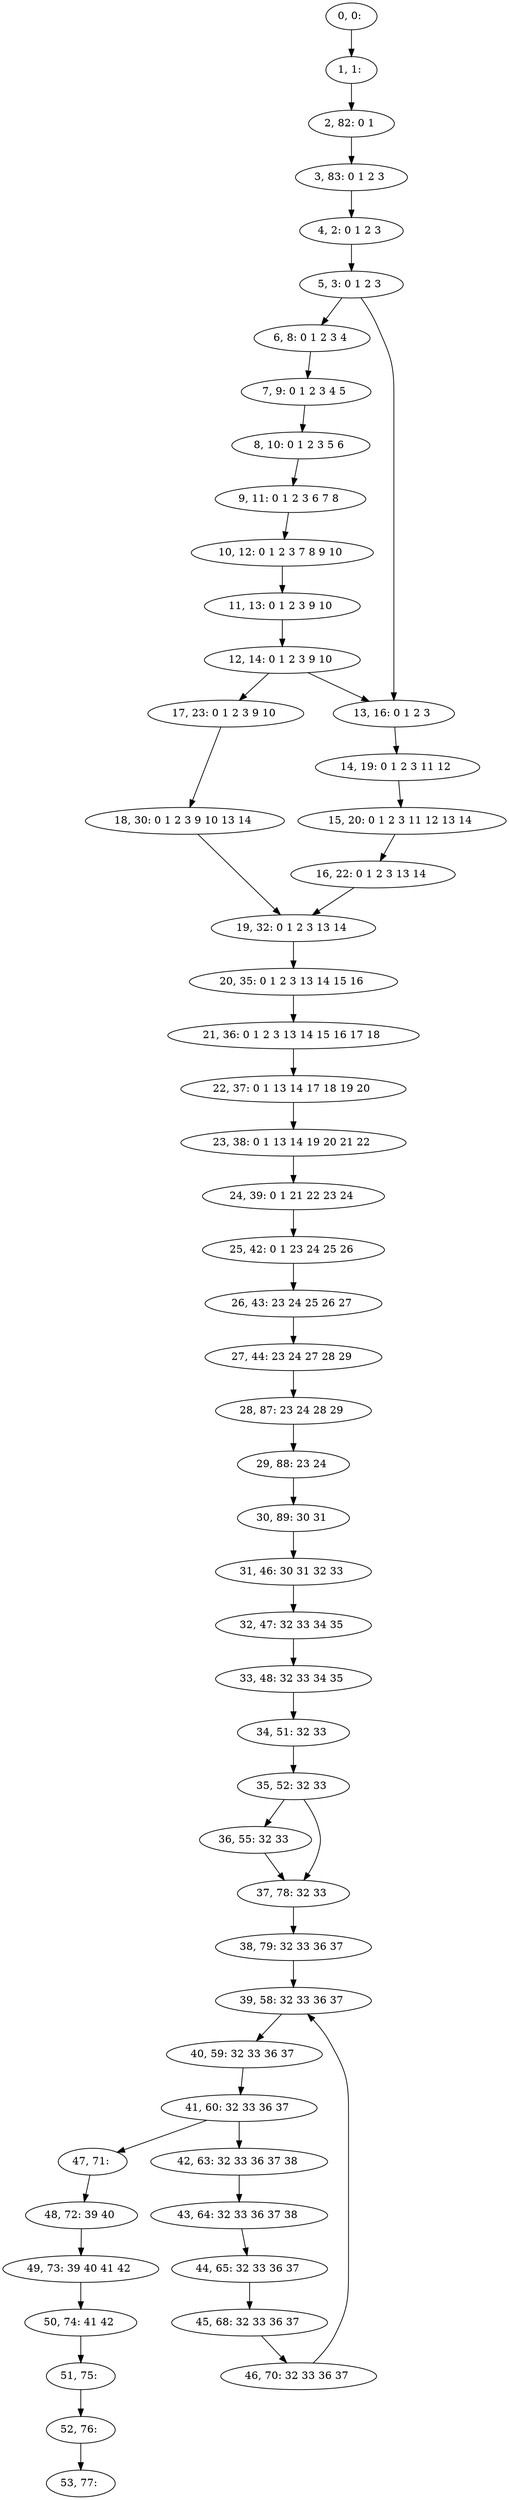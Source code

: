 digraph G {
0[label="0, 0: "];
1[label="1, 1: "];
2[label="2, 82: 0 1 "];
3[label="3, 83: 0 1 2 3 "];
4[label="4, 2: 0 1 2 3 "];
5[label="5, 3: 0 1 2 3 "];
6[label="6, 8: 0 1 2 3 4 "];
7[label="7, 9: 0 1 2 3 4 5 "];
8[label="8, 10: 0 1 2 3 5 6 "];
9[label="9, 11: 0 1 2 3 6 7 8 "];
10[label="10, 12: 0 1 2 3 7 8 9 10 "];
11[label="11, 13: 0 1 2 3 9 10 "];
12[label="12, 14: 0 1 2 3 9 10 "];
13[label="13, 16: 0 1 2 3 "];
14[label="14, 19: 0 1 2 3 11 12 "];
15[label="15, 20: 0 1 2 3 11 12 13 14 "];
16[label="16, 22: 0 1 2 3 13 14 "];
17[label="17, 23: 0 1 2 3 9 10 "];
18[label="18, 30: 0 1 2 3 9 10 13 14 "];
19[label="19, 32: 0 1 2 3 13 14 "];
20[label="20, 35: 0 1 2 3 13 14 15 16 "];
21[label="21, 36: 0 1 2 3 13 14 15 16 17 18 "];
22[label="22, 37: 0 1 13 14 17 18 19 20 "];
23[label="23, 38: 0 1 13 14 19 20 21 22 "];
24[label="24, 39: 0 1 21 22 23 24 "];
25[label="25, 42: 0 1 23 24 25 26 "];
26[label="26, 43: 23 24 25 26 27 "];
27[label="27, 44: 23 24 27 28 29 "];
28[label="28, 87: 23 24 28 29 "];
29[label="29, 88: 23 24 "];
30[label="30, 89: 30 31 "];
31[label="31, 46: 30 31 32 33 "];
32[label="32, 47: 32 33 34 35 "];
33[label="33, 48: 32 33 34 35 "];
34[label="34, 51: 32 33 "];
35[label="35, 52: 32 33 "];
36[label="36, 55: 32 33 "];
37[label="37, 78: 32 33 "];
38[label="38, 79: 32 33 36 37 "];
39[label="39, 58: 32 33 36 37 "];
40[label="40, 59: 32 33 36 37 "];
41[label="41, 60: 32 33 36 37 "];
42[label="42, 63: 32 33 36 37 38 "];
43[label="43, 64: 32 33 36 37 38 "];
44[label="44, 65: 32 33 36 37 "];
45[label="45, 68: 32 33 36 37 "];
46[label="46, 70: 32 33 36 37 "];
47[label="47, 71: "];
48[label="48, 72: 39 40 "];
49[label="49, 73: 39 40 41 42 "];
50[label="50, 74: 41 42 "];
51[label="51, 75: "];
52[label="52, 76: "];
53[label="53, 77: "];
0->1 ;
1->2 ;
2->3 ;
3->4 ;
4->5 ;
5->6 ;
5->13 ;
6->7 ;
7->8 ;
8->9 ;
9->10 ;
10->11 ;
11->12 ;
12->13 ;
12->17 ;
13->14 ;
14->15 ;
15->16 ;
16->19 ;
17->18 ;
18->19 ;
19->20 ;
20->21 ;
21->22 ;
22->23 ;
23->24 ;
24->25 ;
25->26 ;
26->27 ;
27->28 ;
28->29 ;
29->30 ;
30->31 ;
31->32 ;
32->33 ;
33->34 ;
34->35 ;
35->36 ;
35->37 ;
36->37 ;
37->38 ;
38->39 ;
39->40 ;
40->41 ;
41->42 ;
41->47 ;
42->43 ;
43->44 ;
44->45 ;
45->46 ;
46->39 ;
47->48 ;
48->49 ;
49->50 ;
50->51 ;
51->52 ;
52->53 ;
}
